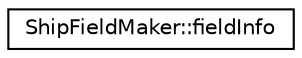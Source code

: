 digraph "Graphical Class Hierarchy"
{
 // LATEX_PDF_SIZE
  edge [fontname="Helvetica",fontsize="10",labelfontname="Helvetica",labelfontsize="10"];
  node [fontname="Helvetica",fontsize="10",shape=record];
  rankdir="LR";
  Node0 [label="ShipFieldMaker::fieldInfo",height=0.2,width=0.4,color="black", fillcolor="white", style="filled",URL="$structShipFieldMaker_1_1fieldInfo.html",tooltip="Structure to hold volume name, field name and field scaling factor."];
}
